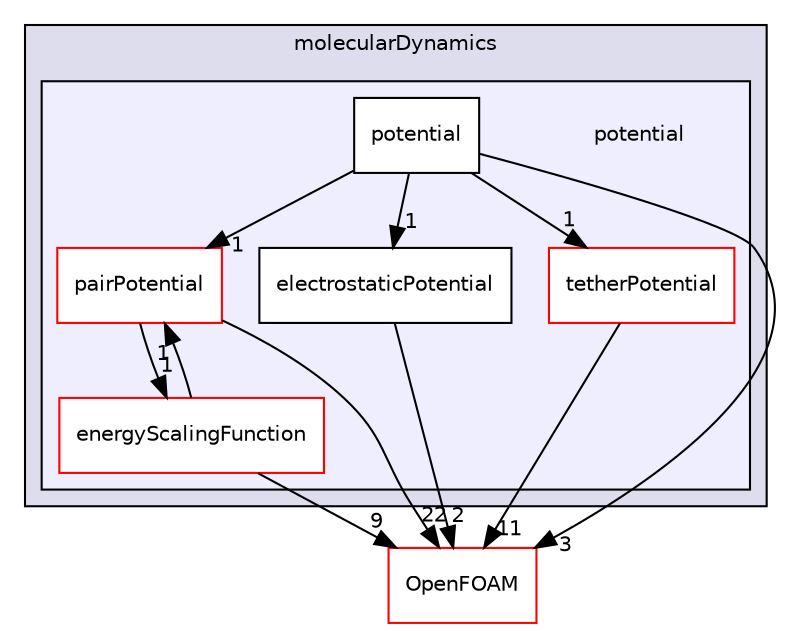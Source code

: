 digraph "src/lagrangian/molecularDynamics/potential" {
  bgcolor=transparent;
  compound=true
  node [ fontsize="10", fontname="Helvetica"];
  edge [ labelfontsize="10", labelfontname="Helvetica"];
  subgraph clusterdir_35d1b8bea394c75820a29726f930e1b8 {
    graph [ bgcolor="#ddddee", pencolor="black", label="molecularDynamics" fontname="Helvetica", fontsize="10", URL="dir_35d1b8bea394c75820a29726f930e1b8.html"]
  subgraph clusterdir_589d2223da338fceb897292fae8915cc {
    graph [ bgcolor="#eeeeff", pencolor="black", label="" URL="dir_589d2223da338fceb897292fae8915cc.html"];
    dir_589d2223da338fceb897292fae8915cc [shape=plaintext label="potential"];
    dir_96bed7a166d138515fc5d8ad4a1e2134 [shape=box label="electrostaticPotential" color="black" fillcolor="white" style="filled" URL="dir_96bed7a166d138515fc5d8ad4a1e2134.html"];
    dir_4db16fdd645643dd862885eed4f94f57 [shape=box label="energyScalingFunction" color="red" fillcolor="white" style="filled" URL="dir_4db16fdd645643dd862885eed4f94f57.html"];
    dir_9487009c2385b02a6805e2d8ecc37432 [shape=box label="pairPotential" color="red" fillcolor="white" style="filled" URL="dir_9487009c2385b02a6805e2d8ecc37432.html"];
    dir_35312296c24b546a359cd34f246208c3 [shape=box label="potential" color="black" fillcolor="white" style="filled" URL="dir_35312296c24b546a359cd34f246208c3.html"];
    dir_be0ea55c675e02a10da4f3c0657cc9af [shape=box label="tetherPotential" color="red" fillcolor="white" style="filled" URL="dir_be0ea55c675e02a10da4f3c0657cc9af.html"];
  }
  }
  dir_c5473ff19b20e6ec4dfe5c310b3778a8 [shape=box label="OpenFOAM" color="red" URL="dir_c5473ff19b20e6ec4dfe5c310b3778a8.html"];
  dir_96bed7a166d138515fc5d8ad4a1e2134->dir_c5473ff19b20e6ec4dfe5c310b3778a8 [headlabel="2", labeldistance=1.5 headhref="dir_001649_001897.html"];
  dir_4db16fdd645643dd862885eed4f94f57->dir_9487009c2385b02a6805e2d8ecc37432 [headlabel="1", labeldistance=1.5 headhref="dir_001650_001658.html"];
  dir_4db16fdd645643dd862885eed4f94f57->dir_c5473ff19b20e6ec4dfe5c310b3778a8 [headlabel="9", labeldistance=1.5 headhref="dir_001650_001897.html"];
  dir_9487009c2385b02a6805e2d8ecc37432->dir_4db16fdd645643dd862885eed4f94f57 [headlabel="1", labeldistance=1.5 headhref="dir_001658_001650.html"];
  dir_9487009c2385b02a6805e2d8ecc37432->dir_c5473ff19b20e6ec4dfe5c310b3778a8 [headlabel="22", labeldistance=1.5 headhref="dir_001658_001897.html"];
  dir_be0ea55c675e02a10da4f3c0657cc9af->dir_c5473ff19b20e6ec4dfe5c310b3778a8 [headlabel="11", labeldistance=1.5 headhref="dir_001670_001897.html"];
  dir_35312296c24b546a359cd34f246208c3->dir_96bed7a166d138515fc5d8ad4a1e2134 [headlabel="1", labeldistance=1.5 headhref="dir_001669_001649.html"];
  dir_35312296c24b546a359cd34f246208c3->dir_9487009c2385b02a6805e2d8ecc37432 [headlabel="1", labeldistance=1.5 headhref="dir_001669_001658.html"];
  dir_35312296c24b546a359cd34f246208c3->dir_c5473ff19b20e6ec4dfe5c310b3778a8 [headlabel="3", labeldistance=1.5 headhref="dir_001669_001897.html"];
  dir_35312296c24b546a359cd34f246208c3->dir_be0ea55c675e02a10da4f3c0657cc9af [headlabel="1", labeldistance=1.5 headhref="dir_001669_001670.html"];
}
